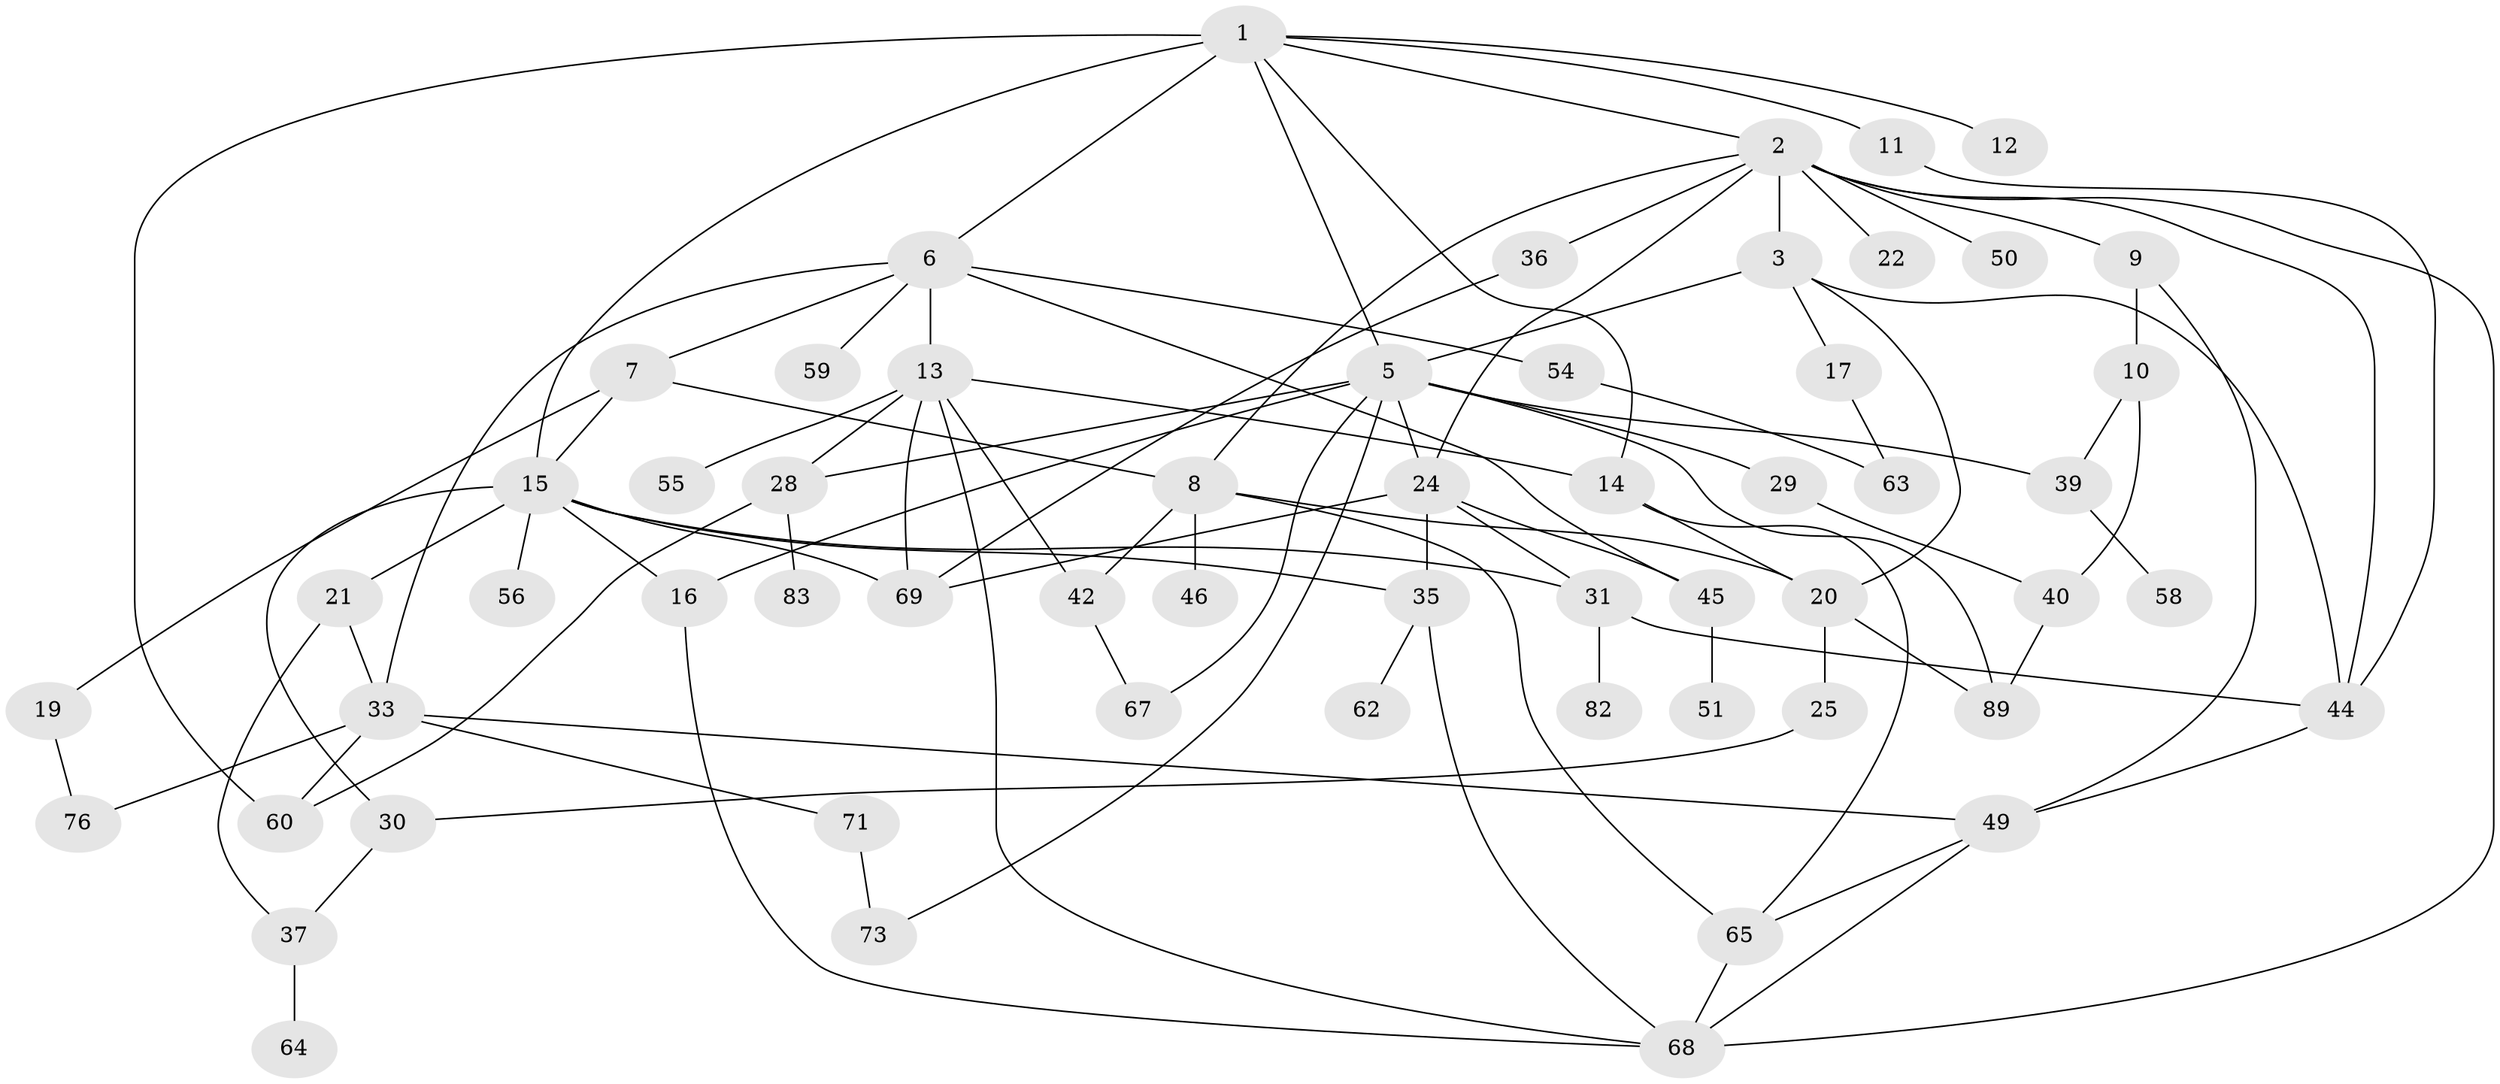 // Generated by graph-tools (version 1.1) at 2025/23/03/03/25 07:23:32]
// undirected, 58 vertices, 98 edges
graph export_dot {
graph [start="1"]
  node [color=gray90,style=filled];
  1 [super="+4"];
  2 [super="+18"];
  3 [super="+57"];
  5 [super="+23"];
  6 [super="+52"];
  7;
  8 [super="+26"];
  9 [super="+27"];
  10 [super="+34"];
  11;
  12;
  13 [super="+85"];
  14;
  15 [super="+32"];
  16 [super="+74"];
  17;
  19 [super="+43"];
  20 [super="+90"];
  21 [super="+61"];
  22;
  24 [super="+84"];
  25 [super="+41"];
  28 [super="+77"];
  29;
  30 [super="+79"];
  31 [super="+53"];
  33 [super="+38"];
  35 [super="+47"];
  36 [super="+86"];
  37 [super="+88"];
  39 [super="+66"];
  40 [super="+80"];
  42 [super="+75"];
  44 [super="+78"];
  45 [super="+48"];
  46;
  49;
  50;
  51;
  54;
  55;
  56;
  58;
  59;
  60;
  62 [super="+91"];
  63;
  64;
  65 [super="+92"];
  67 [super="+70"];
  68 [super="+81"];
  69 [super="+72"];
  71;
  73 [super="+87"];
  76;
  82;
  83;
  89;
  1 -- 2;
  1 -- 5;
  1 -- 15;
  1 -- 6;
  1 -- 60;
  1 -- 11;
  1 -- 12;
  1 -- 14;
  2 -- 3;
  2 -- 9;
  2 -- 50;
  2 -- 8;
  2 -- 68;
  2 -- 36;
  2 -- 22;
  2 -- 24;
  2 -- 44;
  3 -- 17;
  3 -- 20;
  3 -- 5;
  3 -- 44;
  5 -- 24;
  5 -- 28;
  5 -- 39;
  5 -- 89;
  5 -- 67;
  5 -- 29;
  5 -- 16;
  5 -- 73;
  6 -- 7;
  6 -- 13;
  6 -- 33;
  6 -- 59;
  6 -- 54;
  6 -- 45;
  7 -- 8;
  7 -- 15;
  7 -- 19;
  8 -- 65;
  8 -- 20;
  8 -- 42;
  8 -- 46;
  9 -- 10;
  9 -- 49;
  10 -- 40;
  10 -- 39;
  11 -- 44;
  13 -- 42;
  13 -- 55;
  13 -- 69;
  13 -- 14;
  13 -- 68;
  13 -- 28;
  14 -- 20;
  14 -- 65;
  15 -- 16;
  15 -- 21;
  15 -- 30 [weight=2];
  15 -- 35;
  15 -- 56;
  15 -- 31;
  15 -- 69;
  16 -- 68;
  17 -- 63;
  19 -- 76;
  20 -- 25;
  20 -- 89;
  21 -- 37;
  21 -- 33;
  24 -- 31;
  24 -- 45;
  24 -- 69;
  24 -- 35;
  25 -- 30;
  28 -- 60;
  28 -- 83;
  29 -- 40;
  30 -- 37;
  31 -- 82;
  31 -- 44;
  33 -- 49;
  33 -- 71;
  33 -- 76;
  33 -- 60;
  35 -- 68;
  35 -- 62;
  36 -- 69;
  37 -- 64;
  39 -- 58;
  40 -- 89;
  42 -- 67;
  44 -- 49;
  45 -- 51;
  49 -- 68;
  49 -- 65;
  54 -- 63;
  65 -- 68;
  71 -- 73;
}
